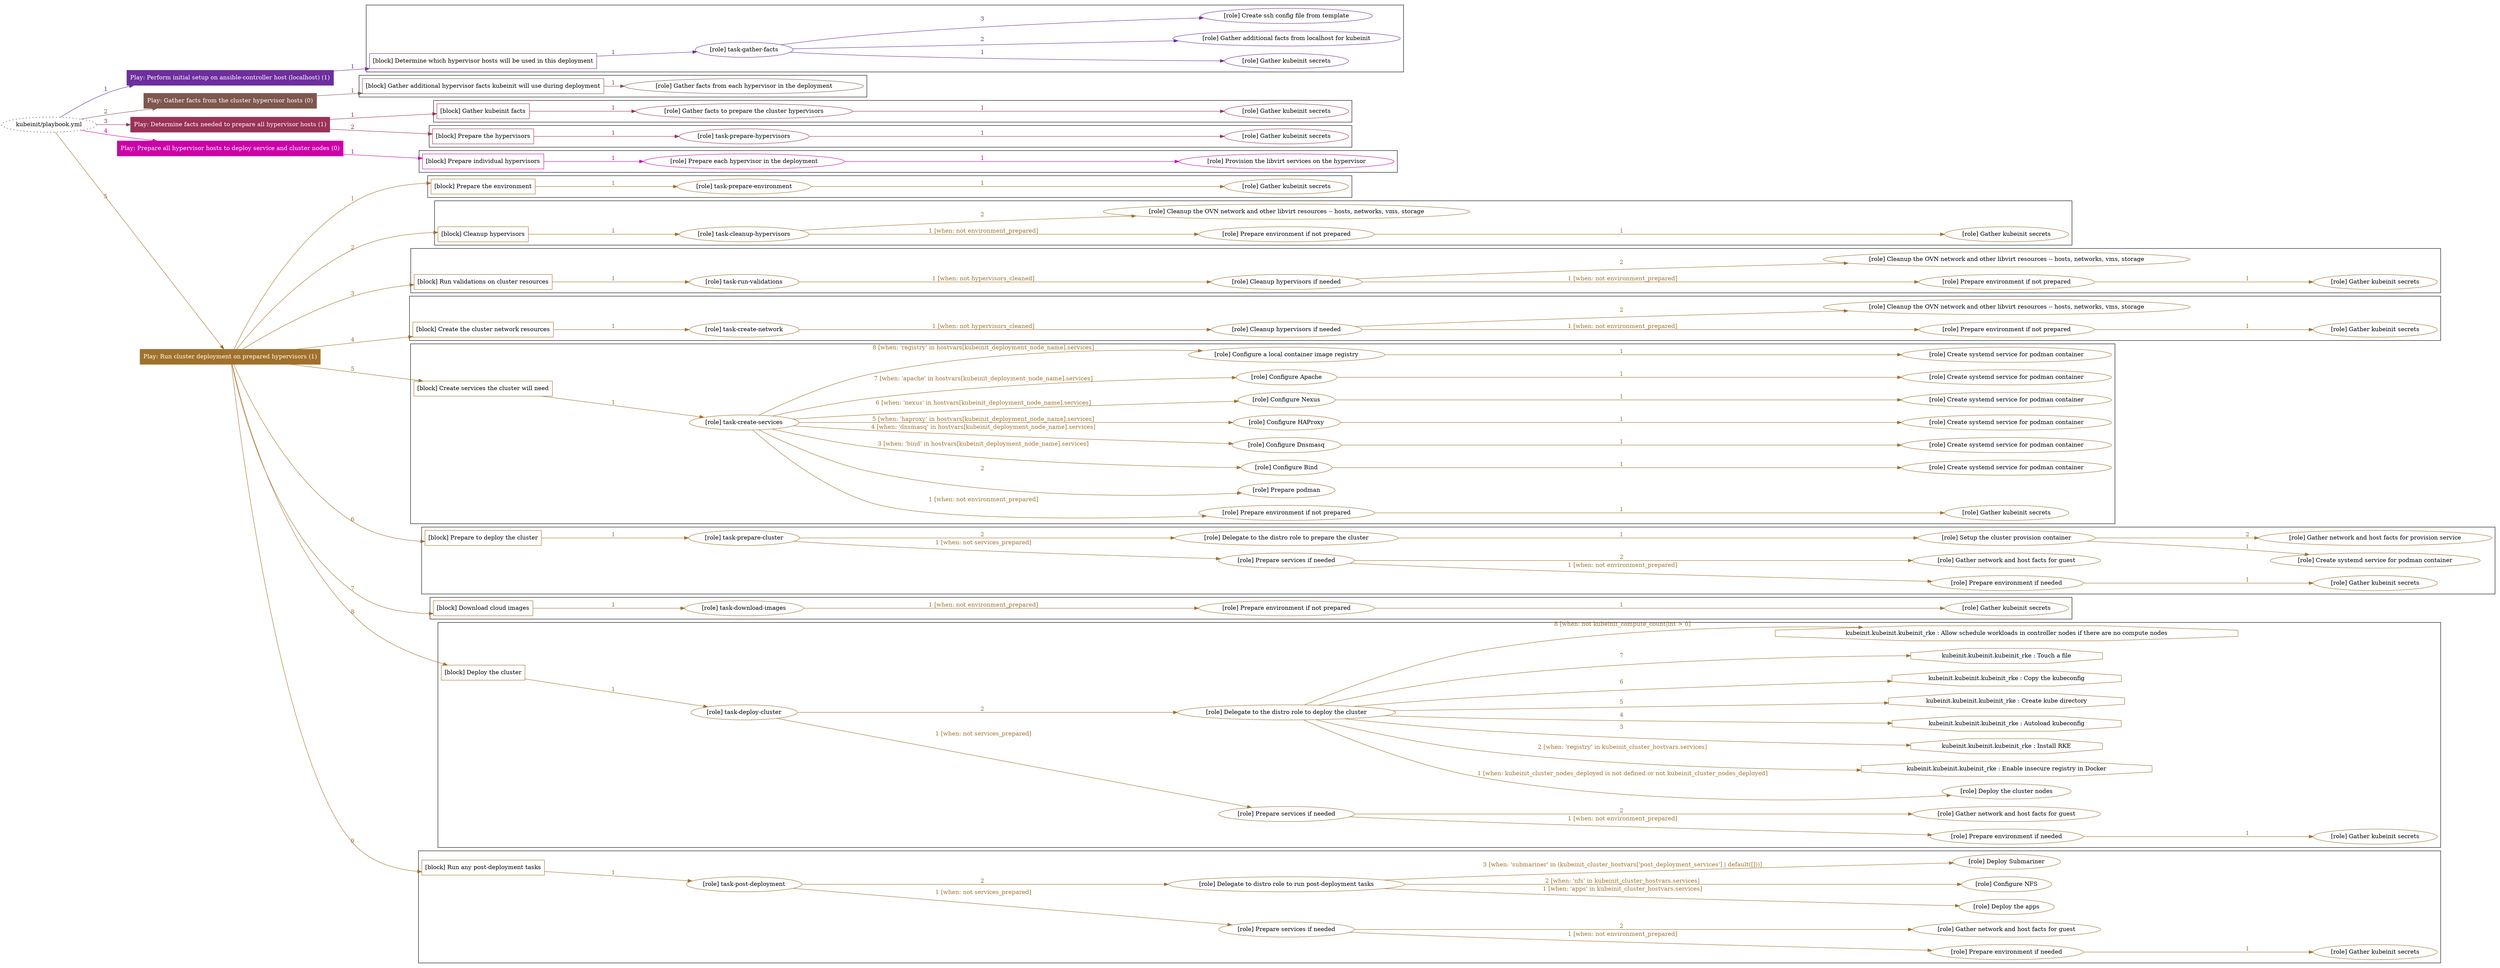digraph {
	graph [concentrate=true ordering=in rankdir=LR ratio=fill]
	edge [esep=5 sep=10]
	"kubeinit/playbook.yml" [URL="/home/runner/work/kubeinit/kubeinit/kubeinit/playbook.yml" id=playbook_4d8fd221 style=dotted]
	"kubeinit/playbook.yml" -> play_03df2ecb [label="1 " color="#6d2e9e" fontcolor="#6d2e9e" id=edge_a37bd307 labeltooltip="1 " tooltip="1 "]
	subgraph "Play: Perform initial setup on ansible-controller host (localhost) (1)" {
		play_03df2ecb [label="Play: Perform initial setup on ansible-controller host (localhost) (1)" URL="/home/runner/work/kubeinit/kubeinit/kubeinit/playbook.yml" color="#6d2e9e" fontcolor="#ffffff" id=play_03df2ecb shape=box style=filled tooltip=localhost]
		play_03df2ecb -> block_ccc0fb56 [label=1 color="#6d2e9e" fontcolor="#6d2e9e" id=edge_ab763f89 labeltooltip=1 tooltip=1]
		subgraph cluster_block_ccc0fb56 {
			block_ccc0fb56 [label="[block] Determine which hypervisor hosts will be used in this deployment" URL="/home/runner/work/kubeinit/kubeinit/kubeinit/playbook.yml" color="#6d2e9e" id=block_ccc0fb56 labeltooltip="Determine which hypervisor hosts will be used in this deployment" shape=box tooltip="Determine which hypervisor hosts will be used in this deployment"]
			block_ccc0fb56 -> role_603c0fd7 [label="1 " color="#6d2e9e" fontcolor="#6d2e9e" id=edge_fc2d4dac labeltooltip="1 " tooltip="1 "]
			subgraph "task-gather-facts" {
				role_603c0fd7 [label="[role] task-gather-facts" URL="/home/runner/work/kubeinit/kubeinit/kubeinit/playbook.yml" color="#6d2e9e" id=role_603c0fd7 tooltip="task-gather-facts"]
				role_603c0fd7 -> role_2d61f2df [label="1 " color="#6d2e9e" fontcolor="#6d2e9e" id=edge_9bf36464 labeltooltip="1 " tooltip="1 "]
				subgraph "Gather kubeinit secrets" {
					role_2d61f2df [label="[role] Gather kubeinit secrets" URL="/home/runner/.ansible/collections/ansible_collections/kubeinit/kubeinit/roles/kubeinit_prepare/tasks/build_hypervisors_group.yml" color="#6d2e9e" id=role_2d61f2df tooltip="Gather kubeinit secrets"]
				}
				role_603c0fd7 -> role_f4d75e00 [label="2 " color="#6d2e9e" fontcolor="#6d2e9e" id=edge_aff21066 labeltooltip="2 " tooltip="2 "]
				subgraph "Gather additional facts from localhost for kubeinit" {
					role_f4d75e00 [label="[role] Gather additional facts from localhost for kubeinit" URL="/home/runner/.ansible/collections/ansible_collections/kubeinit/kubeinit/roles/kubeinit_prepare/tasks/build_hypervisors_group.yml" color="#6d2e9e" id=role_f4d75e00 tooltip="Gather additional facts from localhost for kubeinit"]
				}
				role_603c0fd7 -> role_7ad26a27 [label="3 " color="#6d2e9e" fontcolor="#6d2e9e" id=edge_46eb21cf labeltooltip="3 " tooltip="3 "]
				subgraph "Create ssh config file from template" {
					role_7ad26a27 [label="[role] Create ssh config file from template" URL="/home/runner/.ansible/collections/ansible_collections/kubeinit/kubeinit/roles/kubeinit_prepare/tasks/build_hypervisors_group.yml" color="#6d2e9e" id=role_7ad26a27 tooltip="Create ssh config file from template"]
				}
			}
		}
	}
	"kubeinit/playbook.yml" -> play_e4e477fe [label="2 " color="#7e574e" fontcolor="#7e574e" id=edge_1a97c49a labeltooltip="2 " tooltip="2 "]
	subgraph "Play: Gather facts from the cluster hypervisor hosts (0)" {
		play_e4e477fe [label="Play: Gather facts from the cluster hypervisor hosts (0)" URL="/home/runner/work/kubeinit/kubeinit/kubeinit/playbook.yml" color="#7e574e" fontcolor="#ffffff" id=play_e4e477fe shape=box style=filled tooltip="Play: Gather facts from the cluster hypervisor hosts (0)"]
		play_e4e477fe -> block_dfec4976 [label=1 color="#7e574e" fontcolor="#7e574e" id=edge_fdbe740a labeltooltip=1 tooltip=1]
		subgraph cluster_block_dfec4976 {
			block_dfec4976 [label="[block] Gather additional hypervisor facts kubeinit will use during deployment" URL="/home/runner/work/kubeinit/kubeinit/kubeinit/playbook.yml" color="#7e574e" id=block_dfec4976 labeltooltip="Gather additional hypervisor facts kubeinit will use during deployment" shape=box tooltip="Gather additional hypervisor facts kubeinit will use during deployment"]
			block_dfec4976 -> role_a668ed90 [label="1 " color="#7e574e" fontcolor="#7e574e" id=edge_ff3e6815 labeltooltip="1 " tooltip="1 "]
			subgraph "Gather facts from each hypervisor in the deployment" {
				role_a668ed90 [label="[role] Gather facts from each hypervisor in the deployment" URL="/home/runner/work/kubeinit/kubeinit/kubeinit/playbook.yml" color="#7e574e" id=role_a668ed90 tooltip="Gather facts from each hypervisor in the deployment"]
			}
		}
	}
	"kubeinit/playbook.yml" -> play_ac93ee23 [label="3 " color="#9a3258" fontcolor="#9a3258" id=edge_3fce5744 labeltooltip="3 " tooltip="3 "]
	subgraph "Play: Determine facts needed to prepare all hypervisor hosts (1)" {
		play_ac93ee23 [label="Play: Determine facts needed to prepare all hypervisor hosts (1)" URL="/home/runner/work/kubeinit/kubeinit/kubeinit/playbook.yml" color="#9a3258" fontcolor="#ffffff" id=play_ac93ee23 shape=box style=filled tooltip=localhost]
		play_ac93ee23 -> block_3531e95b [label=1 color="#9a3258" fontcolor="#9a3258" id=edge_93b8f938 labeltooltip=1 tooltip=1]
		subgraph cluster_block_3531e95b {
			block_3531e95b [label="[block] Gather kubeinit facts" URL="/home/runner/work/kubeinit/kubeinit/kubeinit/playbook.yml" color="#9a3258" id=block_3531e95b labeltooltip="Gather kubeinit facts" shape=box tooltip="Gather kubeinit facts"]
			block_3531e95b -> role_60379c07 [label="1 " color="#9a3258" fontcolor="#9a3258" id=edge_9a2c9062 labeltooltip="1 " tooltip="1 "]
			subgraph "Gather facts to prepare the cluster hypervisors" {
				role_60379c07 [label="[role] Gather facts to prepare the cluster hypervisors" URL="/home/runner/work/kubeinit/kubeinit/kubeinit/playbook.yml" color="#9a3258" id=role_60379c07 tooltip="Gather facts to prepare the cluster hypervisors"]
				role_60379c07 -> role_e01bbd06 [label="1 " color="#9a3258" fontcolor="#9a3258" id=edge_5a507747 labeltooltip="1 " tooltip="1 "]
				subgraph "Gather kubeinit secrets" {
					role_e01bbd06 [label="[role] Gather kubeinit secrets" URL="/home/runner/.ansible/collections/ansible_collections/kubeinit/kubeinit/roles/kubeinit_prepare/tasks/gather_kubeinit_facts.yml" color="#9a3258" id=role_e01bbd06 tooltip="Gather kubeinit secrets"]
				}
			}
		}
		play_ac93ee23 -> block_f84d6631 [label=2 color="#9a3258" fontcolor="#9a3258" id=edge_3bb3ad4f labeltooltip=2 tooltip=2]
		subgraph cluster_block_f84d6631 {
			block_f84d6631 [label="[block] Prepare the hypervisors" URL="/home/runner/work/kubeinit/kubeinit/kubeinit/playbook.yml" color="#9a3258" id=block_f84d6631 labeltooltip="Prepare the hypervisors" shape=box tooltip="Prepare the hypervisors"]
			block_f84d6631 -> role_8dba611c [label="1 " color="#9a3258" fontcolor="#9a3258" id=edge_e6ac39ff labeltooltip="1 " tooltip="1 "]
			subgraph "task-prepare-hypervisors" {
				role_8dba611c [label="[role] task-prepare-hypervisors" URL="/home/runner/work/kubeinit/kubeinit/kubeinit/playbook.yml" color="#9a3258" id=role_8dba611c tooltip="task-prepare-hypervisors"]
				role_8dba611c -> role_e8aa1e8e [label="1 " color="#9a3258" fontcolor="#9a3258" id=edge_67122833 labeltooltip="1 " tooltip="1 "]
				subgraph "Gather kubeinit secrets" {
					role_e8aa1e8e [label="[role] Gather kubeinit secrets" URL="/home/runner/.ansible/collections/ansible_collections/kubeinit/kubeinit/roles/kubeinit_prepare/tasks/gather_kubeinit_facts.yml" color="#9a3258" id=role_e8aa1e8e tooltip="Gather kubeinit secrets"]
				}
			}
		}
	}
	"kubeinit/playbook.yml" -> play_34d4514f [label="4 " color="#cc00a8" fontcolor="#cc00a8" id=edge_bce2ab75 labeltooltip="4 " tooltip="4 "]
	subgraph "Play: Prepare all hypervisor hosts to deploy service and cluster nodes (0)" {
		play_34d4514f [label="Play: Prepare all hypervisor hosts to deploy service and cluster nodes (0)" URL="/home/runner/work/kubeinit/kubeinit/kubeinit/playbook.yml" color="#cc00a8" fontcolor="#ffffff" id=play_34d4514f shape=box style=filled tooltip="Play: Prepare all hypervisor hosts to deploy service and cluster nodes (0)"]
		play_34d4514f -> block_fa807931 [label=1 color="#cc00a8" fontcolor="#cc00a8" id=edge_06ea5640 labeltooltip=1 tooltip=1]
		subgraph cluster_block_fa807931 {
			block_fa807931 [label="[block] Prepare individual hypervisors" URL="/home/runner/work/kubeinit/kubeinit/kubeinit/playbook.yml" color="#cc00a8" id=block_fa807931 labeltooltip="Prepare individual hypervisors" shape=box tooltip="Prepare individual hypervisors"]
			block_fa807931 -> role_86e6e802 [label="1 " color="#cc00a8" fontcolor="#cc00a8" id=edge_2cc4f249 labeltooltip="1 " tooltip="1 "]
			subgraph "Prepare each hypervisor in the deployment" {
				role_86e6e802 [label="[role] Prepare each hypervisor in the deployment" URL="/home/runner/work/kubeinit/kubeinit/kubeinit/playbook.yml" color="#cc00a8" id=role_86e6e802 tooltip="Prepare each hypervisor in the deployment"]
				role_86e6e802 -> role_f7f5b5d4 [label="1 " color="#cc00a8" fontcolor="#cc00a8" id=edge_fda67db5 labeltooltip="1 " tooltip="1 "]
				subgraph "Provision the libvirt services on the hypervisor" {
					role_f7f5b5d4 [label="[role] Provision the libvirt services on the hypervisor" URL="/home/runner/.ansible/collections/ansible_collections/kubeinit/kubeinit/roles/kubeinit_prepare/tasks/prepare_hypervisor.yml" color="#cc00a8" id=role_f7f5b5d4 tooltip="Provision the libvirt services on the hypervisor"]
				}
			}
		}
	}
	"kubeinit/playbook.yml" -> play_a22f066b [label="5 " color="#a0712c" fontcolor="#a0712c" id=edge_0c2194ce labeltooltip="5 " tooltip="5 "]
	subgraph "Play: Run cluster deployment on prepared hypervisors (1)" {
		play_a22f066b [label="Play: Run cluster deployment on prepared hypervisors (1)" URL="/home/runner/work/kubeinit/kubeinit/kubeinit/playbook.yml" color="#a0712c" fontcolor="#ffffff" id=play_a22f066b shape=box style=filled tooltip=localhost]
		play_a22f066b -> block_f22b3527 [label=1 color="#a0712c" fontcolor="#a0712c" id=edge_6f373d87 labeltooltip=1 tooltip=1]
		subgraph cluster_block_f22b3527 {
			block_f22b3527 [label="[block] Prepare the environment" URL="/home/runner/work/kubeinit/kubeinit/kubeinit/playbook.yml" color="#a0712c" id=block_f22b3527 labeltooltip="Prepare the environment" shape=box tooltip="Prepare the environment"]
			block_f22b3527 -> role_d4ac75f4 [label="1 " color="#a0712c" fontcolor="#a0712c" id=edge_18ddcc26 labeltooltip="1 " tooltip="1 "]
			subgraph "task-prepare-environment" {
				role_d4ac75f4 [label="[role] task-prepare-environment" URL="/home/runner/work/kubeinit/kubeinit/kubeinit/playbook.yml" color="#a0712c" id=role_d4ac75f4 tooltip="task-prepare-environment"]
				role_d4ac75f4 -> role_01aadfa7 [label="1 " color="#a0712c" fontcolor="#a0712c" id=edge_1220491d labeltooltip="1 " tooltip="1 "]
				subgraph "Gather kubeinit secrets" {
					role_01aadfa7 [label="[role] Gather kubeinit secrets" URL="/home/runner/.ansible/collections/ansible_collections/kubeinit/kubeinit/roles/kubeinit_prepare/tasks/gather_kubeinit_facts.yml" color="#a0712c" id=role_01aadfa7 tooltip="Gather kubeinit secrets"]
				}
			}
		}
		play_a22f066b -> block_2bf081aa [label=2 color="#a0712c" fontcolor="#a0712c" id=edge_ddce0038 labeltooltip=2 tooltip=2]
		subgraph cluster_block_2bf081aa {
			block_2bf081aa [label="[block] Cleanup hypervisors" URL="/home/runner/work/kubeinit/kubeinit/kubeinit/playbook.yml" color="#a0712c" id=block_2bf081aa labeltooltip="Cleanup hypervisors" shape=box tooltip="Cleanup hypervisors"]
			block_2bf081aa -> role_de271ca8 [label="1 " color="#a0712c" fontcolor="#a0712c" id=edge_cd1813de labeltooltip="1 " tooltip="1 "]
			subgraph "task-cleanup-hypervisors" {
				role_de271ca8 [label="[role] task-cleanup-hypervisors" URL="/home/runner/work/kubeinit/kubeinit/kubeinit/playbook.yml" color="#a0712c" id=role_de271ca8 tooltip="task-cleanup-hypervisors"]
				role_de271ca8 -> role_67c46c60 [label="1 [when: not environment_prepared]" color="#a0712c" fontcolor="#a0712c" id=edge_51237a19 labeltooltip="1 [when: not environment_prepared]" tooltip="1 [when: not environment_prepared]"]
				subgraph "Prepare environment if not prepared" {
					role_67c46c60 [label="[role] Prepare environment if not prepared" URL="/home/runner/.ansible/collections/ansible_collections/kubeinit/kubeinit/roles/kubeinit_prepare/tasks/cleanup_hypervisors.yml" color="#a0712c" id=role_67c46c60 tooltip="Prepare environment if not prepared"]
					role_67c46c60 -> role_aef27df7 [label="1 " color="#a0712c" fontcolor="#a0712c" id=edge_77c3e6ad labeltooltip="1 " tooltip="1 "]
					subgraph "Gather kubeinit secrets" {
						role_aef27df7 [label="[role] Gather kubeinit secrets" URL="/home/runner/.ansible/collections/ansible_collections/kubeinit/kubeinit/roles/kubeinit_prepare/tasks/gather_kubeinit_facts.yml" color="#a0712c" id=role_aef27df7 tooltip="Gather kubeinit secrets"]
					}
				}
				role_de271ca8 -> role_9d5ab068 [label="2 " color="#a0712c" fontcolor="#a0712c" id=edge_1464d9d0 labeltooltip="2 " tooltip="2 "]
				subgraph "Cleanup the OVN network and other libvirt resources -- hosts, networks, vms, storage" {
					role_9d5ab068 [label="[role] Cleanup the OVN network and other libvirt resources -- hosts, networks, vms, storage" URL="/home/runner/.ansible/collections/ansible_collections/kubeinit/kubeinit/roles/kubeinit_prepare/tasks/cleanup_hypervisors.yml" color="#a0712c" id=role_9d5ab068 tooltip="Cleanup the OVN network and other libvirt resources -- hosts, networks, vms, storage"]
				}
			}
		}
		play_a22f066b -> block_8677c6fc [label=3 color="#a0712c" fontcolor="#a0712c" id=edge_ac733f4c labeltooltip=3 tooltip=3]
		subgraph cluster_block_8677c6fc {
			block_8677c6fc [label="[block] Run validations on cluster resources" URL="/home/runner/work/kubeinit/kubeinit/kubeinit/playbook.yml" color="#a0712c" id=block_8677c6fc labeltooltip="Run validations on cluster resources" shape=box tooltip="Run validations on cluster resources"]
			block_8677c6fc -> role_216df034 [label="1 " color="#a0712c" fontcolor="#a0712c" id=edge_ebfe4698 labeltooltip="1 " tooltip="1 "]
			subgraph "task-run-validations" {
				role_216df034 [label="[role] task-run-validations" URL="/home/runner/work/kubeinit/kubeinit/kubeinit/playbook.yml" color="#a0712c" id=role_216df034 tooltip="task-run-validations"]
				role_216df034 -> role_3e2f60a7 [label="1 [when: not hypervisors_cleaned]" color="#a0712c" fontcolor="#a0712c" id=edge_3d642623 labeltooltip="1 [when: not hypervisors_cleaned]" tooltip="1 [when: not hypervisors_cleaned]"]
				subgraph "Cleanup hypervisors if needed" {
					role_3e2f60a7 [label="[role] Cleanup hypervisors if needed" URL="/home/runner/.ansible/collections/ansible_collections/kubeinit/kubeinit/roles/kubeinit_validations/tasks/main.yml" color="#a0712c" id=role_3e2f60a7 tooltip="Cleanup hypervisors if needed"]
					role_3e2f60a7 -> role_fb168365 [label="1 [when: not environment_prepared]" color="#a0712c" fontcolor="#a0712c" id=edge_57afeb2b labeltooltip="1 [when: not environment_prepared]" tooltip="1 [when: not environment_prepared]"]
					subgraph "Prepare environment if not prepared" {
						role_fb168365 [label="[role] Prepare environment if not prepared" URL="/home/runner/.ansible/collections/ansible_collections/kubeinit/kubeinit/roles/kubeinit_prepare/tasks/cleanup_hypervisors.yml" color="#a0712c" id=role_fb168365 tooltip="Prepare environment if not prepared"]
						role_fb168365 -> role_5bbd4218 [label="1 " color="#a0712c" fontcolor="#a0712c" id=edge_2e3de08f labeltooltip="1 " tooltip="1 "]
						subgraph "Gather kubeinit secrets" {
							role_5bbd4218 [label="[role] Gather kubeinit secrets" URL="/home/runner/.ansible/collections/ansible_collections/kubeinit/kubeinit/roles/kubeinit_prepare/tasks/gather_kubeinit_facts.yml" color="#a0712c" id=role_5bbd4218 tooltip="Gather kubeinit secrets"]
						}
					}
					role_3e2f60a7 -> role_8c5e379b [label="2 " color="#a0712c" fontcolor="#a0712c" id=edge_79bee3fe labeltooltip="2 " tooltip="2 "]
					subgraph "Cleanup the OVN network and other libvirt resources -- hosts, networks, vms, storage" {
						role_8c5e379b [label="[role] Cleanup the OVN network and other libvirt resources -- hosts, networks, vms, storage" URL="/home/runner/.ansible/collections/ansible_collections/kubeinit/kubeinit/roles/kubeinit_prepare/tasks/cleanup_hypervisors.yml" color="#a0712c" id=role_8c5e379b tooltip="Cleanup the OVN network and other libvirt resources -- hosts, networks, vms, storage"]
					}
				}
			}
		}
		play_a22f066b -> block_1a2cfdf9 [label=4 color="#a0712c" fontcolor="#a0712c" id=edge_884665b7 labeltooltip=4 tooltip=4]
		subgraph cluster_block_1a2cfdf9 {
			block_1a2cfdf9 [label="[block] Create the cluster network resources" URL="/home/runner/work/kubeinit/kubeinit/kubeinit/playbook.yml" color="#a0712c" id=block_1a2cfdf9 labeltooltip="Create the cluster network resources" shape=box tooltip="Create the cluster network resources"]
			block_1a2cfdf9 -> role_d4037fe1 [label="1 " color="#a0712c" fontcolor="#a0712c" id=edge_d876022f labeltooltip="1 " tooltip="1 "]
			subgraph "task-create-network" {
				role_d4037fe1 [label="[role] task-create-network" URL="/home/runner/work/kubeinit/kubeinit/kubeinit/playbook.yml" color="#a0712c" id=role_d4037fe1 tooltip="task-create-network"]
				role_d4037fe1 -> role_69878607 [label="1 [when: not hypervisors_cleaned]" color="#a0712c" fontcolor="#a0712c" id=edge_24d1c23b labeltooltip="1 [when: not hypervisors_cleaned]" tooltip="1 [when: not hypervisors_cleaned]"]
				subgraph "Cleanup hypervisors if needed" {
					role_69878607 [label="[role] Cleanup hypervisors if needed" URL="/home/runner/.ansible/collections/ansible_collections/kubeinit/kubeinit/roles/kubeinit_libvirt/tasks/create_network.yml" color="#a0712c" id=role_69878607 tooltip="Cleanup hypervisors if needed"]
					role_69878607 -> role_ed95fa12 [label="1 [when: not environment_prepared]" color="#a0712c" fontcolor="#a0712c" id=edge_83a4d6c6 labeltooltip="1 [when: not environment_prepared]" tooltip="1 [when: not environment_prepared]"]
					subgraph "Prepare environment if not prepared" {
						role_ed95fa12 [label="[role] Prepare environment if not prepared" URL="/home/runner/.ansible/collections/ansible_collections/kubeinit/kubeinit/roles/kubeinit_prepare/tasks/cleanup_hypervisors.yml" color="#a0712c" id=role_ed95fa12 tooltip="Prepare environment if not prepared"]
						role_ed95fa12 -> role_97e84560 [label="1 " color="#a0712c" fontcolor="#a0712c" id=edge_ab3857ec labeltooltip="1 " tooltip="1 "]
						subgraph "Gather kubeinit secrets" {
							role_97e84560 [label="[role] Gather kubeinit secrets" URL="/home/runner/.ansible/collections/ansible_collections/kubeinit/kubeinit/roles/kubeinit_prepare/tasks/gather_kubeinit_facts.yml" color="#a0712c" id=role_97e84560 tooltip="Gather kubeinit secrets"]
						}
					}
					role_69878607 -> role_87fc3f57 [label="2 " color="#a0712c" fontcolor="#a0712c" id=edge_106a4e79 labeltooltip="2 " tooltip="2 "]
					subgraph "Cleanup the OVN network and other libvirt resources -- hosts, networks, vms, storage" {
						role_87fc3f57 [label="[role] Cleanup the OVN network and other libvirt resources -- hosts, networks, vms, storage" URL="/home/runner/.ansible/collections/ansible_collections/kubeinit/kubeinit/roles/kubeinit_prepare/tasks/cleanup_hypervisors.yml" color="#a0712c" id=role_87fc3f57 tooltip="Cleanup the OVN network and other libvirt resources -- hosts, networks, vms, storage"]
					}
				}
			}
		}
		play_a22f066b -> block_cc7164b7 [label=5 color="#a0712c" fontcolor="#a0712c" id=edge_49fc1566 labeltooltip=5 tooltip=5]
		subgraph cluster_block_cc7164b7 {
			block_cc7164b7 [label="[block] Create services the cluster will need" URL="/home/runner/work/kubeinit/kubeinit/kubeinit/playbook.yml" color="#a0712c" id=block_cc7164b7 labeltooltip="Create services the cluster will need" shape=box tooltip="Create services the cluster will need"]
			block_cc7164b7 -> role_9f484732 [label="1 " color="#a0712c" fontcolor="#a0712c" id=edge_0225327c labeltooltip="1 " tooltip="1 "]
			subgraph "task-create-services" {
				role_9f484732 [label="[role] task-create-services" URL="/home/runner/work/kubeinit/kubeinit/kubeinit/playbook.yml" color="#a0712c" id=role_9f484732 tooltip="task-create-services"]
				role_9f484732 -> role_800c605e [label="1 [when: not environment_prepared]" color="#a0712c" fontcolor="#a0712c" id=edge_7aee88d8 labeltooltip="1 [when: not environment_prepared]" tooltip="1 [when: not environment_prepared]"]
				subgraph "Prepare environment if not prepared" {
					role_800c605e [label="[role] Prepare environment if not prepared" URL="/home/runner/.ansible/collections/ansible_collections/kubeinit/kubeinit/roles/kubeinit_services/tasks/main.yml" color="#a0712c" id=role_800c605e tooltip="Prepare environment if not prepared"]
					role_800c605e -> role_1611106c [label="1 " color="#a0712c" fontcolor="#a0712c" id=edge_a6fce3ca labeltooltip="1 " tooltip="1 "]
					subgraph "Gather kubeinit secrets" {
						role_1611106c [label="[role] Gather kubeinit secrets" URL="/home/runner/.ansible/collections/ansible_collections/kubeinit/kubeinit/roles/kubeinit_prepare/tasks/gather_kubeinit_facts.yml" color="#a0712c" id=role_1611106c tooltip="Gather kubeinit secrets"]
					}
				}
				role_9f484732 -> role_bb51d7a1 [label="2 " color="#a0712c" fontcolor="#a0712c" id=edge_1a8bdd89 labeltooltip="2 " tooltip="2 "]
				subgraph "Prepare podman" {
					role_bb51d7a1 [label="[role] Prepare podman" URL="/home/runner/.ansible/collections/ansible_collections/kubeinit/kubeinit/roles/kubeinit_services/tasks/00_create_service_pod.yml" color="#a0712c" id=role_bb51d7a1 tooltip="Prepare podman"]
				}
				role_9f484732 -> role_13886c56 [label="3 [when: 'bind' in hostvars[kubeinit_deployment_node_name].services]" color="#a0712c" fontcolor="#a0712c" id=edge_4e54ee18 labeltooltip="3 [when: 'bind' in hostvars[kubeinit_deployment_node_name].services]" tooltip="3 [when: 'bind' in hostvars[kubeinit_deployment_node_name].services]"]
				subgraph "Configure Bind" {
					role_13886c56 [label="[role] Configure Bind" URL="/home/runner/.ansible/collections/ansible_collections/kubeinit/kubeinit/roles/kubeinit_services/tasks/start_services_containers.yml" color="#a0712c" id=role_13886c56 tooltip="Configure Bind"]
					role_13886c56 -> role_7ede64da [label="1 " color="#a0712c" fontcolor="#a0712c" id=edge_052df1b0 labeltooltip="1 " tooltip="1 "]
					subgraph "Create systemd service for podman container" {
						role_7ede64da [label="[role] Create systemd service for podman container" URL="/home/runner/.ansible/collections/ansible_collections/kubeinit/kubeinit/roles/kubeinit_bind/tasks/main.yml" color="#a0712c" id=role_7ede64da tooltip="Create systemd service for podman container"]
					}
				}
				role_9f484732 -> role_1450e417 [label="4 [when: 'dnsmasq' in hostvars[kubeinit_deployment_node_name].services]" color="#a0712c" fontcolor="#a0712c" id=edge_8918c9d1 labeltooltip="4 [when: 'dnsmasq' in hostvars[kubeinit_deployment_node_name].services]" tooltip="4 [when: 'dnsmasq' in hostvars[kubeinit_deployment_node_name].services]"]
				subgraph "Configure Dnsmasq" {
					role_1450e417 [label="[role] Configure Dnsmasq" URL="/home/runner/.ansible/collections/ansible_collections/kubeinit/kubeinit/roles/kubeinit_services/tasks/start_services_containers.yml" color="#a0712c" id=role_1450e417 tooltip="Configure Dnsmasq"]
					role_1450e417 -> role_6e3886df [label="1 " color="#a0712c" fontcolor="#a0712c" id=edge_39eb12be labeltooltip="1 " tooltip="1 "]
					subgraph "Create systemd service for podman container" {
						role_6e3886df [label="[role] Create systemd service for podman container" URL="/home/runner/.ansible/collections/ansible_collections/kubeinit/kubeinit/roles/kubeinit_dnsmasq/tasks/main.yml" color="#a0712c" id=role_6e3886df tooltip="Create systemd service for podman container"]
					}
				}
				role_9f484732 -> role_0415ea3e [label="5 [when: 'haproxy' in hostvars[kubeinit_deployment_node_name].services]" color="#a0712c" fontcolor="#a0712c" id=edge_e4d8d48d labeltooltip="5 [when: 'haproxy' in hostvars[kubeinit_deployment_node_name].services]" tooltip="5 [when: 'haproxy' in hostvars[kubeinit_deployment_node_name].services]"]
				subgraph "Configure HAProxy" {
					role_0415ea3e [label="[role] Configure HAProxy" URL="/home/runner/.ansible/collections/ansible_collections/kubeinit/kubeinit/roles/kubeinit_services/tasks/start_services_containers.yml" color="#a0712c" id=role_0415ea3e tooltip="Configure HAProxy"]
					role_0415ea3e -> role_d8c30b49 [label="1 " color="#a0712c" fontcolor="#a0712c" id=edge_f1dde849 labeltooltip="1 " tooltip="1 "]
					subgraph "Create systemd service for podman container" {
						role_d8c30b49 [label="[role] Create systemd service for podman container" URL="/home/runner/.ansible/collections/ansible_collections/kubeinit/kubeinit/roles/kubeinit_haproxy/tasks/main.yml" color="#a0712c" id=role_d8c30b49 tooltip="Create systemd service for podman container"]
					}
				}
				role_9f484732 -> role_0343ba05 [label="6 [when: 'nexus' in hostvars[kubeinit_deployment_node_name].services]" color="#a0712c" fontcolor="#a0712c" id=edge_4220a77b labeltooltip="6 [when: 'nexus' in hostvars[kubeinit_deployment_node_name].services]" tooltip="6 [when: 'nexus' in hostvars[kubeinit_deployment_node_name].services]"]
				subgraph "Configure Nexus" {
					role_0343ba05 [label="[role] Configure Nexus" URL="/home/runner/.ansible/collections/ansible_collections/kubeinit/kubeinit/roles/kubeinit_services/tasks/start_services_containers.yml" color="#a0712c" id=role_0343ba05 tooltip="Configure Nexus"]
					role_0343ba05 -> role_03267ae5 [label="1 " color="#a0712c" fontcolor="#a0712c" id=edge_a8e378fa labeltooltip="1 " tooltip="1 "]
					subgraph "Create systemd service for podman container" {
						role_03267ae5 [label="[role] Create systemd service for podman container" URL="/home/runner/.ansible/collections/ansible_collections/kubeinit/kubeinit/roles/kubeinit_nexus/tasks/main.yml" color="#a0712c" id=role_03267ae5 tooltip="Create systemd service for podman container"]
					}
				}
				role_9f484732 -> role_c4f3d81d [label="7 [when: 'apache' in hostvars[kubeinit_deployment_node_name].services]" color="#a0712c" fontcolor="#a0712c" id=edge_790471e5 labeltooltip="7 [when: 'apache' in hostvars[kubeinit_deployment_node_name].services]" tooltip="7 [when: 'apache' in hostvars[kubeinit_deployment_node_name].services]"]
				subgraph "Configure Apache" {
					role_c4f3d81d [label="[role] Configure Apache" URL="/home/runner/.ansible/collections/ansible_collections/kubeinit/kubeinit/roles/kubeinit_services/tasks/start_services_containers.yml" color="#a0712c" id=role_c4f3d81d tooltip="Configure Apache"]
					role_c4f3d81d -> role_7ce4b1de [label="1 " color="#a0712c" fontcolor="#a0712c" id=edge_4776f03c labeltooltip="1 " tooltip="1 "]
					subgraph "Create systemd service for podman container" {
						role_7ce4b1de [label="[role] Create systemd service for podman container" URL="/home/runner/.ansible/collections/ansible_collections/kubeinit/kubeinit/roles/kubeinit_apache/tasks/main.yml" color="#a0712c" id=role_7ce4b1de tooltip="Create systemd service for podman container"]
					}
				}
				role_9f484732 -> role_8b502775 [label="8 [when: 'registry' in hostvars[kubeinit_deployment_node_name].services]" color="#a0712c" fontcolor="#a0712c" id=edge_8aeb1387 labeltooltip="8 [when: 'registry' in hostvars[kubeinit_deployment_node_name].services]" tooltip="8 [when: 'registry' in hostvars[kubeinit_deployment_node_name].services]"]
				subgraph "Configure a local container image registry" {
					role_8b502775 [label="[role] Configure a local container image registry" URL="/home/runner/.ansible/collections/ansible_collections/kubeinit/kubeinit/roles/kubeinit_services/tasks/start_services_containers.yml" color="#a0712c" id=role_8b502775 tooltip="Configure a local container image registry"]
					role_8b502775 -> role_1bfad3f9 [label="1 " color="#a0712c" fontcolor="#a0712c" id=edge_13e5c67b labeltooltip="1 " tooltip="1 "]
					subgraph "Create systemd service for podman container" {
						role_1bfad3f9 [label="[role] Create systemd service for podman container" URL="/home/runner/.ansible/collections/ansible_collections/kubeinit/kubeinit/roles/kubeinit_registry/tasks/main.yml" color="#a0712c" id=role_1bfad3f9 tooltip="Create systemd service for podman container"]
					}
				}
			}
		}
		play_a22f066b -> block_abd78e68 [label=6 color="#a0712c" fontcolor="#a0712c" id=edge_65dedbea labeltooltip=6 tooltip=6]
		subgraph cluster_block_abd78e68 {
			block_abd78e68 [label="[block] Prepare to deploy the cluster" URL="/home/runner/work/kubeinit/kubeinit/kubeinit/playbook.yml" color="#a0712c" id=block_abd78e68 labeltooltip="Prepare to deploy the cluster" shape=box tooltip="Prepare to deploy the cluster"]
			block_abd78e68 -> role_6b90259b [label="1 " color="#a0712c" fontcolor="#a0712c" id=edge_29aa0a68 labeltooltip="1 " tooltip="1 "]
			subgraph "task-prepare-cluster" {
				role_6b90259b [label="[role] task-prepare-cluster" URL="/home/runner/work/kubeinit/kubeinit/kubeinit/playbook.yml" color="#a0712c" id=role_6b90259b tooltip="task-prepare-cluster"]
				role_6b90259b -> role_2f6105ef [label="1 [when: not services_prepared]" color="#a0712c" fontcolor="#a0712c" id=edge_85255f20 labeltooltip="1 [when: not services_prepared]" tooltip="1 [when: not services_prepared]"]
				subgraph "Prepare services if needed" {
					role_2f6105ef [label="[role] Prepare services if needed" URL="/home/runner/.ansible/collections/ansible_collections/kubeinit/kubeinit/roles/kubeinit_prepare/tasks/prepare_cluster.yml" color="#a0712c" id=role_2f6105ef tooltip="Prepare services if needed"]
					role_2f6105ef -> role_bfc5de43 [label="1 [when: not environment_prepared]" color="#a0712c" fontcolor="#a0712c" id=edge_b9d72b37 labeltooltip="1 [when: not environment_prepared]" tooltip="1 [when: not environment_prepared]"]
					subgraph "Prepare environment if needed" {
						role_bfc5de43 [label="[role] Prepare environment if needed" URL="/home/runner/.ansible/collections/ansible_collections/kubeinit/kubeinit/roles/kubeinit_services/tasks/prepare_services.yml" color="#a0712c" id=role_bfc5de43 tooltip="Prepare environment if needed"]
						role_bfc5de43 -> role_6b291f6a [label="1 " color="#a0712c" fontcolor="#a0712c" id=edge_ebf8b7ff labeltooltip="1 " tooltip="1 "]
						subgraph "Gather kubeinit secrets" {
							role_6b291f6a [label="[role] Gather kubeinit secrets" URL="/home/runner/.ansible/collections/ansible_collections/kubeinit/kubeinit/roles/kubeinit_prepare/tasks/gather_kubeinit_facts.yml" color="#a0712c" id=role_6b291f6a tooltip="Gather kubeinit secrets"]
						}
					}
					role_2f6105ef -> role_17983683 [label="2 " color="#a0712c" fontcolor="#a0712c" id=edge_480c593f labeltooltip="2 " tooltip="2 "]
					subgraph "Gather network and host facts for guest" {
						role_17983683 [label="[role] Gather network and host facts for guest" URL="/home/runner/.ansible/collections/ansible_collections/kubeinit/kubeinit/roles/kubeinit_services/tasks/prepare_services.yml" color="#a0712c" id=role_17983683 tooltip="Gather network and host facts for guest"]
					}
				}
				role_6b90259b -> role_5d8422c8 [label="2 " color="#a0712c" fontcolor="#a0712c" id=edge_f9184d62 labeltooltip="2 " tooltip="2 "]
				subgraph "Delegate to the distro role to prepare the cluster" {
					role_5d8422c8 [label="[role] Delegate to the distro role to prepare the cluster" URL="/home/runner/.ansible/collections/ansible_collections/kubeinit/kubeinit/roles/kubeinit_prepare/tasks/prepare_cluster.yml" color="#a0712c" id=role_5d8422c8 tooltip="Delegate to the distro role to prepare the cluster"]
					role_5d8422c8 -> role_173a4b71 [label="1 " color="#a0712c" fontcolor="#a0712c" id=edge_100e25d9 labeltooltip="1 " tooltip="1 "]
					subgraph "Setup the cluster provision container" {
						role_173a4b71 [label="[role] Setup the cluster provision container" URL="/home/runner/.ansible/collections/ansible_collections/kubeinit/kubeinit/roles/kubeinit_rke/tasks/prepare_cluster.yml" color="#a0712c" id=role_173a4b71 tooltip="Setup the cluster provision container"]
						role_173a4b71 -> role_ac6f9123 [label="1 " color="#a0712c" fontcolor="#a0712c" id=edge_e449aced labeltooltip="1 " tooltip="1 "]
						subgraph "Create systemd service for podman container" {
							role_ac6f9123 [label="[role] Create systemd service for podman container" URL="/home/runner/.ansible/collections/ansible_collections/kubeinit/kubeinit/roles/kubeinit_services/tasks/create_provision_container.yml" color="#a0712c" id=role_ac6f9123 tooltip="Create systemd service for podman container"]
						}
						role_173a4b71 -> role_24225c28 [label="2 " color="#a0712c" fontcolor="#a0712c" id=edge_4a0bfa1f labeltooltip="2 " tooltip="2 "]
						subgraph "Gather network and host facts for provision service" {
							role_24225c28 [label="[role] Gather network and host facts for provision service" URL="/home/runner/.ansible/collections/ansible_collections/kubeinit/kubeinit/roles/kubeinit_services/tasks/create_provision_container.yml" color="#a0712c" id=role_24225c28 tooltip="Gather network and host facts for provision service"]
						}
					}
				}
			}
		}
		play_a22f066b -> block_bc1a5778 [label=7 color="#a0712c" fontcolor="#a0712c" id=edge_6c8363d8 labeltooltip=7 tooltip=7]
		subgraph cluster_block_bc1a5778 {
			block_bc1a5778 [label="[block] Download cloud images" URL="/home/runner/work/kubeinit/kubeinit/kubeinit/playbook.yml" color="#a0712c" id=block_bc1a5778 labeltooltip="Download cloud images" shape=box tooltip="Download cloud images"]
			block_bc1a5778 -> role_1e79b27d [label="1 " color="#a0712c" fontcolor="#a0712c" id=edge_dabf425f labeltooltip="1 " tooltip="1 "]
			subgraph "task-download-images" {
				role_1e79b27d [label="[role] task-download-images" URL="/home/runner/work/kubeinit/kubeinit/kubeinit/playbook.yml" color="#a0712c" id=role_1e79b27d tooltip="task-download-images"]
				role_1e79b27d -> role_8d3a469f [label="1 [when: not environment_prepared]" color="#a0712c" fontcolor="#a0712c" id=edge_90259c38 labeltooltip="1 [when: not environment_prepared]" tooltip="1 [when: not environment_prepared]"]
				subgraph "Prepare environment if not prepared" {
					role_8d3a469f [label="[role] Prepare environment if not prepared" URL="/home/runner/.ansible/collections/ansible_collections/kubeinit/kubeinit/roles/kubeinit_libvirt/tasks/download_cloud_images.yml" color="#a0712c" id=role_8d3a469f tooltip="Prepare environment if not prepared"]
					role_8d3a469f -> role_ce10e173 [label="1 " color="#a0712c" fontcolor="#a0712c" id=edge_746436c6 labeltooltip="1 " tooltip="1 "]
					subgraph "Gather kubeinit secrets" {
						role_ce10e173 [label="[role] Gather kubeinit secrets" URL="/home/runner/.ansible/collections/ansible_collections/kubeinit/kubeinit/roles/kubeinit_prepare/tasks/gather_kubeinit_facts.yml" color="#a0712c" id=role_ce10e173 tooltip="Gather kubeinit secrets"]
					}
				}
			}
		}
		play_a22f066b -> block_cd80b1be [label=8 color="#a0712c" fontcolor="#a0712c" id=edge_46d003a1 labeltooltip=8 tooltip=8]
		subgraph cluster_block_cd80b1be {
			block_cd80b1be [label="[block] Deploy the cluster" URL="/home/runner/work/kubeinit/kubeinit/kubeinit/playbook.yml" color="#a0712c" id=block_cd80b1be labeltooltip="Deploy the cluster" shape=box tooltip="Deploy the cluster"]
			block_cd80b1be -> role_e3ee1f12 [label="1 " color="#a0712c" fontcolor="#a0712c" id=edge_e1e67ccc labeltooltip="1 " tooltip="1 "]
			subgraph "task-deploy-cluster" {
				role_e3ee1f12 [label="[role] task-deploy-cluster" URL="/home/runner/work/kubeinit/kubeinit/kubeinit/playbook.yml" color="#a0712c" id=role_e3ee1f12 tooltip="task-deploy-cluster"]
				role_e3ee1f12 -> role_de649f57 [label="1 [when: not services_prepared]" color="#a0712c" fontcolor="#a0712c" id=edge_444185ae labeltooltip="1 [when: not services_prepared]" tooltip="1 [when: not services_prepared]"]
				subgraph "Prepare services if needed" {
					role_de649f57 [label="[role] Prepare services if needed" URL="/home/runner/.ansible/collections/ansible_collections/kubeinit/kubeinit/roles/kubeinit_prepare/tasks/deploy_cluster.yml" color="#a0712c" id=role_de649f57 tooltip="Prepare services if needed"]
					role_de649f57 -> role_b032b9fb [label="1 [when: not environment_prepared]" color="#a0712c" fontcolor="#a0712c" id=edge_1891afa7 labeltooltip="1 [when: not environment_prepared]" tooltip="1 [when: not environment_prepared]"]
					subgraph "Prepare environment if needed" {
						role_b032b9fb [label="[role] Prepare environment if needed" URL="/home/runner/.ansible/collections/ansible_collections/kubeinit/kubeinit/roles/kubeinit_services/tasks/prepare_services.yml" color="#a0712c" id=role_b032b9fb tooltip="Prepare environment if needed"]
						role_b032b9fb -> role_befe5bd7 [label="1 " color="#a0712c" fontcolor="#a0712c" id=edge_a41289c1 labeltooltip="1 " tooltip="1 "]
						subgraph "Gather kubeinit secrets" {
							role_befe5bd7 [label="[role] Gather kubeinit secrets" URL="/home/runner/.ansible/collections/ansible_collections/kubeinit/kubeinit/roles/kubeinit_prepare/tasks/gather_kubeinit_facts.yml" color="#a0712c" id=role_befe5bd7 tooltip="Gather kubeinit secrets"]
						}
					}
					role_de649f57 -> role_df9dac9d [label="2 " color="#a0712c" fontcolor="#a0712c" id=edge_a9694b11 labeltooltip="2 " tooltip="2 "]
					subgraph "Gather network and host facts for guest" {
						role_df9dac9d [label="[role] Gather network and host facts for guest" URL="/home/runner/.ansible/collections/ansible_collections/kubeinit/kubeinit/roles/kubeinit_services/tasks/prepare_services.yml" color="#a0712c" id=role_df9dac9d tooltip="Gather network and host facts for guest"]
					}
				}
				role_e3ee1f12 -> role_f3d231c4 [label="2 " color="#a0712c" fontcolor="#a0712c" id=edge_9b2925c4 labeltooltip="2 " tooltip="2 "]
				subgraph "Delegate to the distro role to deploy the cluster" {
					role_f3d231c4 [label="[role] Delegate to the distro role to deploy the cluster" URL="/home/runner/.ansible/collections/ansible_collections/kubeinit/kubeinit/roles/kubeinit_prepare/tasks/deploy_cluster.yml" color="#a0712c" id=role_f3d231c4 tooltip="Delegate to the distro role to deploy the cluster"]
					role_f3d231c4 -> role_b95d059c [label="1 [when: kubeinit_cluster_nodes_deployed is not defined or not kubeinit_cluster_nodes_deployed]" color="#a0712c" fontcolor="#a0712c" id=edge_41fec01c labeltooltip="1 [when: kubeinit_cluster_nodes_deployed is not defined or not kubeinit_cluster_nodes_deployed]" tooltip="1 [when: kubeinit_cluster_nodes_deployed is not defined or not kubeinit_cluster_nodes_deployed]"]
					subgraph "Deploy the cluster nodes" {
						role_b95d059c [label="[role] Deploy the cluster nodes" URL="/home/runner/.ansible/collections/ansible_collections/kubeinit/kubeinit/roles/kubeinit_rke/tasks/main.yml" color="#a0712c" id=role_b95d059c tooltip="Deploy the cluster nodes"]
					}
					task_e3df9da0 [label="kubeinit.kubeinit.kubeinit_rke : Enable insecure registry in Docker" URL="/home/runner/.ansible/collections/ansible_collections/kubeinit/kubeinit/roles/kubeinit_rke/tasks/main.yml" color="#a0712c" id=task_e3df9da0 shape=octagon tooltip="kubeinit.kubeinit.kubeinit_rke : Enable insecure registry in Docker"]
					role_f3d231c4 -> task_e3df9da0 [label="2 [when: 'registry' in kubeinit_cluster_hostvars.services]" color="#a0712c" fontcolor="#a0712c" id=edge_c23f6c06 labeltooltip="2 [when: 'registry' in kubeinit_cluster_hostvars.services]" tooltip="2 [when: 'registry' in kubeinit_cluster_hostvars.services]"]
					task_ecc530a3 [label="kubeinit.kubeinit.kubeinit_rke : Install RKE" URL="/home/runner/.ansible/collections/ansible_collections/kubeinit/kubeinit/roles/kubeinit_rke/tasks/main.yml" color="#a0712c" id=task_ecc530a3 shape=octagon tooltip="kubeinit.kubeinit.kubeinit_rke : Install RKE"]
					role_f3d231c4 -> task_ecc530a3 [label="3 " color="#a0712c" fontcolor="#a0712c" id=edge_36d72191 labeltooltip="3 " tooltip="3 "]
					task_4e1753ef [label="kubeinit.kubeinit.kubeinit_rke : Autoload kubeconfig" URL="/home/runner/.ansible/collections/ansible_collections/kubeinit/kubeinit/roles/kubeinit_rke/tasks/main.yml" color="#a0712c" id=task_4e1753ef shape=octagon tooltip="kubeinit.kubeinit.kubeinit_rke : Autoload kubeconfig"]
					role_f3d231c4 -> task_4e1753ef [label="4 " color="#a0712c" fontcolor="#a0712c" id=edge_808c9963 labeltooltip="4 " tooltip="4 "]
					task_1394c52b [label="kubeinit.kubeinit.kubeinit_rke : Create kube directory" URL="/home/runner/.ansible/collections/ansible_collections/kubeinit/kubeinit/roles/kubeinit_rke/tasks/main.yml" color="#a0712c" id=task_1394c52b shape=octagon tooltip="kubeinit.kubeinit.kubeinit_rke : Create kube directory"]
					role_f3d231c4 -> task_1394c52b [label="5 " color="#a0712c" fontcolor="#a0712c" id=edge_daa01d1e labeltooltip="5 " tooltip="5 "]
					task_b8923428 [label="kubeinit.kubeinit.kubeinit_rke : Copy the kubeconfig" URL="/home/runner/.ansible/collections/ansible_collections/kubeinit/kubeinit/roles/kubeinit_rke/tasks/main.yml" color="#a0712c" id=task_b8923428 shape=octagon tooltip="kubeinit.kubeinit.kubeinit_rke : Copy the kubeconfig"]
					role_f3d231c4 -> task_b8923428 [label="6 " color="#a0712c" fontcolor="#a0712c" id=edge_e12bb146 labeltooltip="6 " tooltip="6 "]
					task_72a0a7eb [label="kubeinit.kubeinit.kubeinit_rke : Touch a file" URL="/home/runner/.ansible/collections/ansible_collections/kubeinit/kubeinit/roles/kubeinit_rke/tasks/main.yml" color="#a0712c" id=task_72a0a7eb shape=octagon tooltip="kubeinit.kubeinit.kubeinit_rke : Touch a file"]
					role_f3d231c4 -> task_72a0a7eb [label="7 " color="#a0712c" fontcolor="#a0712c" id=edge_8fc5ad04 labeltooltip="7 " tooltip="7 "]
					task_de43fa7c [label="kubeinit.kubeinit.kubeinit_rke : Allow schedule workloads in controller nodes if there are no compute nodes" URL="/home/runner/.ansible/collections/ansible_collections/kubeinit/kubeinit/roles/kubeinit_rke/tasks/main.yml" color="#a0712c" id=task_de43fa7c shape=octagon tooltip="kubeinit.kubeinit.kubeinit_rke : Allow schedule workloads in controller nodes if there are no compute nodes"]
					role_f3d231c4 -> task_de43fa7c [label="8 [when: not kubeinit_compute_count|int > 0]" color="#a0712c" fontcolor="#a0712c" id=edge_b6480598 labeltooltip="8 [when: not kubeinit_compute_count|int > 0]" tooltip="8 [when: not kubeinit_compute_count|int > 0]"]
				}
			}
		}
		play_a22f066b -> block_744fd794 [label=9 color="#a0712c" fontcolor="#a0712c" id=edge_a7a27559 labeltooltip=9 tooltip=9]
		subgraph cluster_block_744fd794 {
			block_744fd794 [label="[block] Run any post-deployment tasks" URL="/home/runner/work/kubeinit/kubeinit/kubeinit/playbook.yml" color="#a0712c" id=block_744fd794 labeltooltip="Run any post-deployment tasks" shape=box tooltip="Run any post-deployment tasks"]
			block_744fd794 -> role_3852ed53 [label="1 " color="#a0712c" fontcolor="#a0712c" id=edge_ec8a4086 labeltooltip="1 " tooltip="1 "]
			subgraph "task-post-deployment" {
				role_3852ed53 [label="[role] task-post-deployment" URL="/home/runner/work/kubeinit/kubeinit/kubeinit/playbook.yml" color="#a0712c" id=role_3852ed53 tooltip="task-post-deployment"]
				role_3852ed53 -> role_bda7f52e [label="1 [when: not services_prepared]" color="#a0712c" fontcolor="#a0712c" id=edge_cca17538 labeltooltip="1 [when: not services_prepared]" tooltip="1 [when: not services_prepared]"]
				subgraph "Prepare services if needed" {
					role_bda7f52e [label="[role] Prepare services if needed" URL="/home/runner/.ansible/collections/ansible_collections/kubeinit/kubeinit/roles/kubeinit_prepare/tasks/post_deployment.yml" color="#a0712c" id=role_bda7f52e tooltip="Prepare services if needed"]
					role_bda7f52e -> role_7d00128d [label="1 [when: not environment_prepared]" color="#a0712c" fontcolor="#a0712c" id=edge_c435157f labeltooltip="1 [when: not environment_prepared]" tooltip="1 [when: not environment_prepared]"]
					subgraph "Prepare environment if needed" {
						role_7d00128d [label="[role] Prepare environment if needed" URL="/home/runner/.ansible/collections/ansible_collections/kubeinit/kubeinit/roles/kubeinit_services/tasks/prepare_services.yml" color="#a0712c" id=role_7d00128d tooltip="Prepare environment if needed"]
						role_7d00128d -> role_61ad8048 [label="1 " color="#a0712c" fontcolor="#a0712c" id=edge_292fb8f5 labeltooltip="1 " tooltip="1 "]
						subgraph "Gather kubeinit secrets" {
							role_61ad8048 [label="[role] Gather kubeinit secrets" URL="/home/runner/.ansible/collections/ansible_collections/kubeinit/kubeinit/roles/kubeinit_prepare/tasks/gather_kubeinit_facts.yml" color="#a0712c" id=role_61ad8048 tooltip="Gather kubeinit secrets"]
						}
					}
					role_bda7f52e -> role_41ebb271 [label="2 " color="#a0712c" fontcolor="#a0712c" id=edge_2b290494 labeltooltip="2 " tooltip="2 "]
					subgraph "Gather network and host facts for guest" {
						role_41ebb271 [label="[role] Gather network and host facts for guest" URL="/home/runner/.ansible/collections/ansible_collections/kubeinit/kubeinit/roles/kubeinit_services/tasks/prepare_services.yml" color="#a0712c" id=role_41ebb271 tooltip="Gather network and host facts for guest"]
					}
				}
				role_3852ed53 -> role_c9c76a44 [label="2 " color="#a0712c" fontcolor="#a0712c" id=edge_f13f44d9 labeltooltip="2 " tooltip="2 "]
				subgraph "Delegate to distro role to run post-deployment tasks" {
					role_c9c76a44 [label="[role] Delegate to distro role to run post-deployment tasks" URL="/home/runner/.ansible/collections/ansible_collections/kubeinit/kubeinit/roles/kubeinit_prepare/tasks/post_deployment.yml" color="#a0712c" id=role_c9c76a44 tooltip="Delegate to distro role to run post-deployment tasks"]
					role_c9c76a44 -> role_9e01801b [label="1 [when: 'apps' in kubeinit_cluster_hostvars.services]" color="#a0712c" fontcolor="#a0712c" id=edge_039f13a7 labeltooltip="1 [when: 'apps' in kubeinit_cluster_hostvars.services]" tooltip="1 [when: 'apps' in kubeinit_cluster_hostvars.services]"]
					subgraph "Deploy the apps" {
						role_9e01801b [label="[role] Deploy the apps" URL="/home/runner/.ansible/collections/ansible_collections/kubeinit/kubeinit/roles/kubeinit_rke/tasks/post_deployment_tasks.yml" color="#a0712c" id=role_9e01801b tooltip="Deploy the apps"]
					}
					role_c9c76a44 -> role_fd9a6c72 [label="2 [when: 'nfs' in kubeinit_cluster_hostvars.services]" color="#a0712c" fontcolor="#a0712c" id=edge_6e695328 labeltooltip="2 [when: 'nfs' in kubeinit_cluster_hostvars.services]" tooltip="2 [when: 'nfs' in kubeinit_cluster_hostvars.services]"]
					subgraph "Configure NFS" {
						role_fd9a6c72 [label="[role] Configure NFS" URL="/home/runner/.ansible/collections/ansible_collections/kubeinit/kubeinit/roles/kubeinit_rke/tasks/post_deployment_tasks.yml" color="#a0712c" id=role_fd9a6c72 tooltip="Configure NFS"]
					}
					role_c9c76a44 -> role_842208f1 [label="3 [when: 'submariner' in (kubeinit_cluster_hostvars['post_deployment_services'] | default([]))]" color="#a0712c" fontcolor="#a0712c" id=edge_34e5417e labeltooltip="3 [when: 'submariner' in (kubeinit_cluster_hostvars['post_deployment_services'] | default([]))]" tooltip="3 [when: 'submariner' in (kubeinit_cluster_hostvars['post_deployment_services'] | default([]))]"]
					subgraph "Deploy Submariner" {
						role_842208f1 [label="[role] Deploy Submariner" URL="/home/runner/.ansible/collections/ansible_collections/kubeinit/kubeinit/roles/kubeinit_rke/tasks/post_deployment_tasks.yml" color="#a0712c" id=role_842208f1 tooltip="Deploy Submariner"]
					}
				}
			}
		}
	}
}
